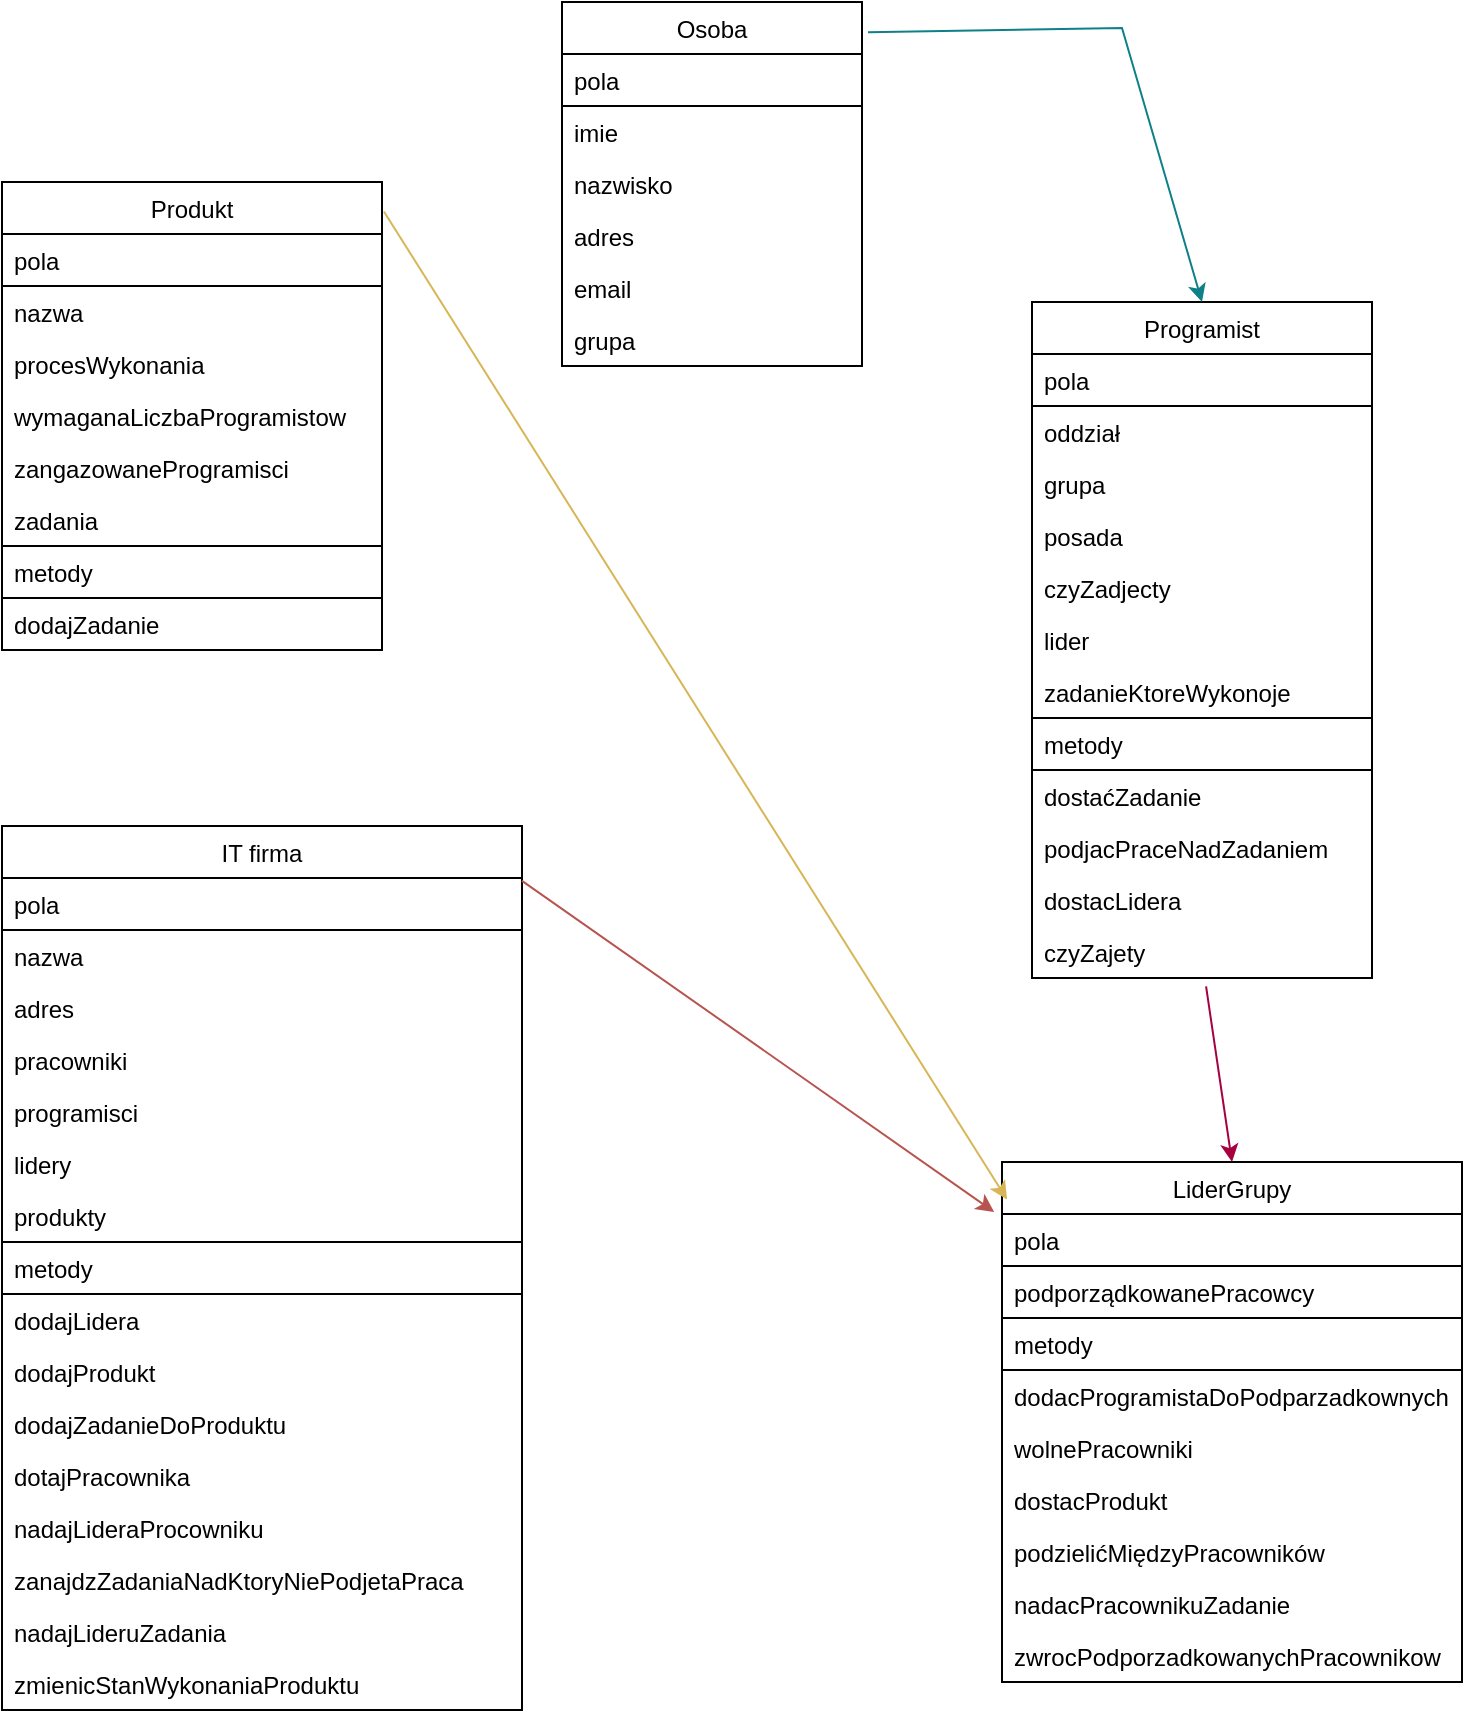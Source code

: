 <mxfile version="15.9.6" type="device"><diagram id="ia9fMgRMb-1KTy4Dz1aw" name="Page-1"><mxGraphModel dx="1038" dy="579" grid="1" gridSize="10" guides="1" tooltips="1" connect="1" arrows="1" fold="1" page="1" pageScale="1" pageWidth="827" pageHeight="1169" math="0" shadow="0"><root><mxCell id="0"/><mxCell id="1" parent="0"/><mxCell id="s-jrrHDAZd71pfeizfUv-1" value="IT firma" style="swimlane;fontStyle=0;childLayout=stackLayout;horizontal=1;startSize=26;fillColor=none;horizontalStack=0;resizeParent=1;resizeParentMax=0;resizeLast=0;collapsible=1;marginBottom=0;" parent="1" vertex="1"><mxGeometry x="80" y="442" width="260" height="442" as="geometry"/></mxCell><mxCell id="s-jrrHDAZd71pfeizfUv-2" value="pola" style="text;strokeColor=default;fillColor=none;align=left;verticalAlign=top;spacingLeft=4;spacingRight=4;overflow=hidden;rotatable=0;points=[[0,0.5],[1,0.5]];portConstraint=eastwest;imageAspect=1;backgroundOutline=0;shadow=0;sketch=0;glass=0;rounded=0;" parent="s-jrrHDAZd71pfeizfUv-1" vertex="1"><mxGeometry y="26" width="260" height="26" as="geometry"/></mxCell><mxCell id="s-jrrHDAZd71pfeizfUv-3" value="nazwa" style="text;strokeColor=none;fillColor=none;align=left;verticalAlign=top;spacingLeft=4;spacingRight=4;overflow=hidden;rotatable=0;points=[[0,0.5],[1,0.5]];portConstraint=eastwest;" parent="s-jrrHDAZd71pfeizfUv-1" vertex="1"><mxGeometry y="52" width="260" height="26" as="geometry"/></mxCell><mxCell id="s-jrrHDAZd71pfeizfUv-4" value="adres" style="text;strokeColor=none;fillColor=none;align=left;verticalAlign=top;spacingLeft=4;spacingRight=4;overflow=hidden;rotatable=0;points=[[0,0.5],[1,0.5]];portConstraint=eastwest;" parent="s-jrrHDAZd71pfeizfUv-1" vertex="1"><mxGeometry y="78" width="260" height="26" as="geometry"/></mxCell><mxCell id="s-jrrHDAZd71pfeizfUv-5" value="pracowniki" style="text;strokeColor=none;fillColor=none;align=left;verticalAlign=top;spacingLeft=4;spacingRight=4;overflow=hidden;rotatable=0;points=[[0,0.5],[1,0.5]];portConstraint=eastwest;" parent="s-jrrHDAZd71pfeizfUv-1" vertex="1"><mxGeometry y="104" width="260" height="26" as="geometry"/></mxCell><mxCell id="DWt7_q9s4nqNjWvf0sMq-3" value="programisci" style="text;strokeColor=none;fillColor=none;align=left;verticalAlign=top;spacingLeft=4;spacingRight=4;overflow=hidden;rotatable=0;points=[[0,0.5],[1,0.5]];portConstraint=eastwest;" parent="s-jrrHDAZd71pfeizfUv-1" vertex="1"><mxGeometry y="130" width="260" height="26" as="geometry"/></mxCell><mxCell id="DWt7_q9s4nqNjWvf0sMq-4" value="lidery" style="text;strokeColor=none;fillColor=none;align=left;verticalAlign=top;spacingLeft=4;spacingRight=4;overflow=hidden;rotatable=0;points=[[0,0.5],[1,0.5]];portConstraint=eastwest;" parent="s-jrrHDAZd71pfeizfUv-1" vertex="1"><mxGeometry y="156" width="260" height="26" as="geometry"/></mxCell><mxCell id="s-jrrHDAZd71pfeizfUv-6" value="produkty" style="text;strokeColor=none;fillColor=none;align=left;verticalAlign=top;spacingLeft=4;spacingRight=4;overflow=hidden;rotatable=0;points=[[0,0.5],[1,0.5]];portConstraint=eastwest;" parent="s-jrrHDAZd71pfeizfUv-1" vertex="1"><mxGeometry y="182" width="260" height="26" as="geometry"/></mxCell><mxCell id="s-jrrHDAZd71pfeizfUv-8" value="metody" style="text;strokeColor=default;fillColor=none;align=left;verticalAlign=top;spacingLeft=4;spacingRight=4;overflow=hidden;rotatable=0;points=[[0,0.5],[1,0.5]];portConstraint=eastwest;imageAspect=1;backgroundOutline=0;shadow=0;sketch=0;glass=0;rounded=0;" parent="s-jrrHDAZd71pfeizfUv-1" vertex="1"><mxGeometry y="208" width="260" height="26" as="geometry"/></mxCell><mxCell id="s-jrrHDAZd71pfeizfUv-13" value="dodajLidera" style="text;strokeColor=none;fillColor=none;align=left;verticalAlign=top;spacingLeft=4;spacingRight=4;overflow=hidden;rotatable=0;points=[[0,0.5],[1,0.5]];portConstraint=eastwest;" parent="s-jrrHDAZd71pfeizfUv-1" vertex="1"><mxGeometry y="234" width="260" height="26" as="geometry"/></mxCell><mxCell id="s-jrrHDAZd71pfeizfUv-9" value="dodajProdukt" style="text;strokeColor=none;fillColor=none;align=left;verticalAlign=top;spacingLeft=4;spacingRight=4;overflow=hidden;rotatable=0;points=[[0,0.5],[1,0.5]];portConstraint=eastwest;" parent="s-jrrHDAZd71pfeizfUv-1" vertex="1"><mxGeometry y="260" width="260" height="26" as="geometry"/></mxCell><mxCell id="QgT_KEDqfN9aPCf3EfEn-1" value="dodajZadanieDoProduktu" style="text;strokeColor=none;fillColor=none;align=left;verticalAlign=top;spacingLeft=4;spacingRight=4;overflow=hidden;rotatable=0;points=[[0,0.5],[1,0.5]];portConstraint=eastwest;" parent="s-jrrHDAZd71pfeizfUv-1" vertex="1"><mxGeometry y="286" width="260" height="26" as="geometry"/></mxCell><mxCell id="s-jrrHDAZd71pfeizfUv-10" value="dotajPracownika" style="text;strokeColor=none;fillColor=none;align=left;verticalAlign=top;spacingLeft=4;spacingRight=4;overflow=hidden;rotatable=0;points=[[0,0.5],[1,0.5]];portConstraint=eastwest;" parent="s-jrrHDAZd71pfeizfUv-1" vertex="1"><mxGeometry y="312" width="260" height="26" as="geometry"/></mxCell><mxCell id="s-jrrHDAZd71pfeizfUv-12" value="nadajLideraProcowniku" style="text;strokeColor=none;fillColor=none;align=left;verticalAlign=top;spacingLeft=4;spacingRight=4;overflow=hidden;rotatable=0;points=[[0,0.5],[1,0.5]];portConstraint=eastwest;" parent="s-jrrHDAZd71pfeizfUv-1" vertex="1"><mxGeometry y="338" width="260" height="26" as="geometry"/></mxCell><mxCell id="QgT_KEDqfN9aPCf3EfEn-2" value="zanajdzZadaniaNadKtoryNiePodjetaPraca" style="text;strokeColor=none;fillColor=none;align=left;verticalAlign=top;spacingLeft=4;spacingRight=4;overflow=hidden;rotatable=0;points=[[0,0.5],[1,0.5]];portConstraint=eastwest;" parent="s-jrrHDAZd71pfeizfUv-1" vertex="1"><mxGeometry y="364" width="260" height="26" as="geometry"/></mxCell><mxCell id="QgT_KEDqfN9aPCf3EfEn-3" value="nadajLideruZadania" style="text;strokeColor=none;fillColor=none;align=left;verticalAlign=top;spacingLeft=4;spacingRight=4;overflow=hidden;rotatable=0;points=[[0,0.5],[1,0.5]];portConstraint=eastwest;" parent="s-jrrHDAZd71pfeizfUv-1" vertex="1"><mxGeometry y="390" width="260" height="26" as="geometry"/></mxCell><mxCell id="Ovui4tyY1fsbykKGwqXI-1" value="zmienicStanWykonaniaProduktu" style="text;strokeColor=none;fillColor=none;align=left;verticalAlign=top;spacingLeft=4;spacingRight=4;overflow=hidden;rotatable=0;points=[[0,0.5],[1,0.5]];portConstraint=eastwest;" parent="s-jrrHDAZd71pfeizfUv-1" vertex="1"><mxGeometry y="416" width="260" height="26" as="geometry"/></mxCell><mxCell id="s-jrrHDAZd71pfeizfUv-14" value="Osoba" style="swimlane;fontStyle=0;childLayout=stackLayout;horizontal=1;startSize=26;fillColor=none;horizontalStack=0;resizeParent=1;resizeParentMax=0;resizeLast=0;collapsible=1;marginBottom=0;" parent="1" vertex="1"><mxGeometry x="360" y="30" width="150" height="182" as="geometry"/></mxCell><mxCell id="s-jrrHDAZd71pfeizfUv-15" value="pola" style="text;strokeColor=default;fillColor=none;align=left;verticalAlign=top;spacingLeft=4;spacingRight=4;overflow=hidden;rotatable=0;points=[[0,0.5],[1,0.5]];portConstraint=eastwest;imageAspect=1;backgroundOutline=0;shadow=0;sketch=0;glass=0;rounded=0;" parent="s-jrrHDAZd71pfeizfUv-14" vertex="1"><mxGeometry y="26" width="150" height="26" as="geometry"/></mxCell><mxCell id="s-jrrHDAZd71pfeizfUv-16" value="imie" style="text;strokeColor=none;fillColor=none;align=left;verticalAlign=top;spacingLeft=4;spacingRight=4;overflow=hidden;rotatable=0;points=[[0,0.5],[1,0.5]];portConstraint=eastwest;" parent="s-jrrHDAZd71pfeizfUv-14" vertex="1"><mxGeometry y="52" width="150" height="26" as="geometry"/></mxCell><mxCell id="s-jrrHDAZd71pfeizfUv-17" value="nazwisko" style="text;strokeColor=none;fillColor=none;align=left;verticalAlign=top;spacingLeft=4;spacingRight=4;overflow=hidden;rotatable=0;points=[[0,0.5],[1,0.5]];portConstraint=eastwest;" parent="s-jrrHDAZd71pfeizfUv-14" vertex="1"><mxGeometry y="78" width="150" height="26" as="geometry"/></mxCell><mxCell id="s-jrrHDAZd71pfeizfUv-18" value="adres" style="text;strokeColor=none;fillColor=none;align=left;verticalAlign=top;spacingLeft=4;spacingRight=4;overflow=hidden;rotatable=0;points=[[0,0.5],[1,0.5]];portConstraint=eastwest;" parent="s-jrrHDAZd71pfeizfUv-14" vertex="1"><mxGeometry y="104" width="150" height="26" as="geometry"/></mxCell><mxCell id="s-jrrHDAZd71pfeizfUv-19" value="email" style="text;strokeColor=none;fillColor=none;align=left;verticalAlign=top;spacingLeft=4;spacingRight=4;overflow=hidden;rotatable=0;points=[[0,0.5],[1,0.5]];portConstraint=eastwest;" parent="s-jrrHDAZd71pfeizfUv-14" vertex="1"><mxGeometry y="130" width="150" height="26" as="geometry"/></mxCell><mxCell id="neM_d_JoONiBZWb5K8wp-1" value="grupa" style="text;strokeColor=none;fillColor=none;align=left;verticalAlign=top;spacingLeft=4;spacingRight=4;overflow=hidden;rotatable=0;points=[[0,0.5],[1,0.5]];portConstraint=eastwest;" vertex="1" parent="s-jrrHDAZd71pfeizfUv-14"><mxGeometry y="156" width="150" height="26" as="geometry"/></mxCell><mxCell id="s-jrrHDAZd71pfeizfUv-31" value="Programist" style="swimlane;fontStyle=0;childLayout=stackLayout;horizontal=1;startSize=26;fillColor=none;horizontalStack=0;resizeParent=1;resizeParentMax=0;resizeLast=0;collapsible=1;marginBottom=0;" parent="1" vertex="1"><mxGeometry x="595" y="180" width="170" height="338" as="geometry"/></mxCell><mxCell id="s-jrrHDAZd71pfeizfUv-32" value="pola" style="text;strokeColor=default;fillColor=none;align=left;verticalAlign=top;spacingLeft=4;spacingRight=4;overflow=hidden;rotatable=0;points=[[0,0.5],[1,0.5]];portConstraint=eastwest;imageAspect=1;backgroundOutline=0;shadow=0;sketch=0;glass=0;rounded=0;" parent="s-jrrHDAZd71pfeizfUv-31" vertex="1"><mxGeometry y="26" width="170" height="26" as="geometry"/></mxCell><mxCell id="s-jrrHDAZd71pfeizfUv-33" value="oddział" style="text;strokeColor=none;fillColor=none;align=left;verticalAlign=top;spacingLeft=4;spacingRight=4;overflow=hidden;rotatable=0;points=[[0,0.5],[1,0.5]];portConstraint=eastwest;" parent="s-jrrHDAZd71pfeizfUv-31" vertex="1"><mxGeometry y="52" width="170" height="26" as="geometry"/></mxCell><mxCell id="s-jrrHDAZd71pfeizfUv-34" value="grupa" style="text;strokeColor=none;fillColor=none;align=left;verticalAlign=top;spacingLeft=4;spacingRight=4;overflow=hidden;rotatable=0;points=[[0,0.5],[1,0.5]];portConstraint=eastwest;" parent="s-jrrHDAZd71pfeizfUv-31" vertex="1"><mxGeometry y="78" width="170" height="26" as="geometry"/></mxCell><mxCell id="s-jrrHDAZd71pfeizfUv-35" value="posada" style="text;strokeColor=none;fillColor=none;align=left;verticalAlign=top;spacingLeft=4;spacingRight=4;overflow=hidden;rotatable=0;points=[[0,0.5],[1,0.5]];portConstraint=eastwest;" parent="s-jrrHDAZd71pfeizfUv-31" vertex="1"><mxGeometry y="104" width="170" height="26" as="geometry"/></mxCell><mxCell id="s-jrrHDAZd71pfeizfUv-73" value="czyZadjecty" style="text;strokeColor=none;fillColor=none;align=left;verticalAlign=top;spacingLeft=4;spacingRight=4;overflow=hidden;rotatable=0;points=[[0,0.5],[1,0.5]];portConstraint=eastwest;" parent="s-jrrHDAZd71pfeizfUv-31" vertex="1"><mxGeometry y="130" width="170" height="26" as="geometry"/></mxCell><mxCell id="DWt7_q9s4nqNjWvf0sMq-1" value="lider" style="text;strokeColor=none;fillColor=none;align=left;verticalAlign=top;spacingLeft=4;spacingRight=4;overflow=hidden;rotatable=0;points=[[0,0.5],[1,0.5]];portConstraint=eastwest;" parent="s-jrrHDAZd71pfeizfUv-31" vertex="1"><mxGeometry y="156" width="170" height="26" as="geometry"/></mxCell><mxCell id="neM_d_JoONiBZWb5K8wp-2" value="zadanieKtoreWykonoje" style="text;strokeColor=none;fillColor=none;align=left;verticalAlign=top;spacingLeft=4;spacingRight=4;overflow=hidden;rotatable=0;points=[[0,0.5],[1,0.5]];portConstraint=eastwest;" vertex="1" parent="s-jrrHDAZd71pfeizfUv-31"><mxGeometry y="182" width="170" height="26" as="geometry"/></mxCell><mxCell id="s-jrrHDAZd71pfeizfUv-36" value="metody" style="text;strokeColor=default;fillColor=none;align=left;verticalAlign=top;spacingLeft=4;spacingRight=4;overflow=hidden;rotatable=0;points=[[0,0.5],[1,0.5]];portConstraint=eastwest;imageAspect=1;backgroundOutline=0;shadow=0;sketch=0;glass=0;rounded=0;" parent="s-jrrHDAZd71pfeizfUv-31" vertex="1"><mxGeometry y="208" width="170" height="26" as="geometry"/></mxCell><mxCell id="s-jrrHDAZd71pfeizfUv-37" value="dostaćZadanie" style="text;strokeColor=none;fillColor=none;align=left;verticalAlign=top;spacingLeft=4;spacingRight=4;overflow=hidden;rotatable=0;points=[[0,0.5],[1,0.5]];portConstraint=eastwest;" parent="s-jrrHDAZd71pfeizfUv-31" vertex="1"><mxGeometry y="234" width="170" height="26" as="geometry"/></mxCell><mxCell id="s-jrrHDAZd71pfeizfUv-38" value="podjacPraceNadZadaniem" style="text;strokeColor=none;fillColor=none;align=left;verticalAlign=top;spacingLeft=4;spacingRight=4;overflow=hidden;rotatable=0;points=[[0,0.5],[1,0.5]];portConstraint=eastwest;" parent="s-jrrHDAZd71pfeizfUv-31" vertex="1"><mxGeometry y="260" width="170" height="26" as="geometry"/></mxCell><mxCell id="DWt7_q9s4nqNjWvf0sMq-2" value="dostacLidera" style="text;strokeColor=none;fillColor=none;align=left;verticalAlign=top;spacingLeft=4;spacingRight=4;overflow=hidden;rotatable=0;points=[[0,0.5],[1,0.5]];portConstraint=eastwest;" parent="s-jrrHDAZd71pfeizfUv-31" vertex="1"><mxGeometry y="286" width="170" height="26" as="geometry"/></mxCell><mxCell id="neM_d_JoONiBZWb5K8wp-3" value="czyZajety" style="text;strokeColor=none;fillColor=none;align=left;verticalAlign=top;spacingLeft=4;spacingRight=4;overflow=hidden;rotatable=0;points=[[0,0.5],[1,0.5]];portConstraint=eastwest;" vertex="1" parent="s-jrrHDAZd71pfeizfUv-31"><mxGeometry y="312" width="170" height="26" as="geometry"/></mxCell><mxCell id="s-jrrHDAZd71pfeizfUv-39" value="" style="endArrow=classic;html=1;rounded=0;exitX=1.02;exitY=0.083;exitDx=0;exitDy=0;exitPerimeter=0;entryX=0.5;entryY=0;entryDx=0;entryDy=0;fillColor=#b0e3e6;strokeColor=#0e8088;" parent="1" source="s-jrrHDAZd71pfeizfUv-14" target="s-jrrHDAZd71pfeizfUv-31" edge="1"><mxGeometry width="50" height="50" relative="1" as="geometry"><mxPoint x="390" y="430" as="sourcePoint"/><mxPoint x="322" y="240" as="targetPoint"/><Array as="points"><mxPoint x="640" y="43"/></Array></mxGeometry></mxCell><mxCell id="s-jrrHDAZd71pfeizfUv-45" value="LiderGrupy" style="swimlane;fontStyle=0;childLayout=stackLayout;horizontal=1;startSize=26;fillColor=none;horizontalStack=0;resizeParent=1;resizeParentMax=0;resizeLast=0;collapsible=1;marginBottom=0;" parent="1" vertex="1"><mxGeometry x="580" y="610" width="230" height="260" as="geometry"/></mxCell><mxCell id="s-jrrHDAZd71pfeizfUv-46" value="pola" style="text;strokeColor=default;fillColor=none;align=left;verticalAlign=top;spacingLeft=4;spacingRight=4;overflow=hidden;rotatable=0;points=[[0,0.5],[1,0.5]];portConstraint=eastwest;imageAspect=1;backgroundOutline=0;shadow=0;sketch=0;glass=0;rounded=0;" parent="s-jrrHDAZd71pfeizfUv-45" vertex="1"><mxGeometry y="26" width="230" height="26" as="geometry"/></mxCell><mxCell id="s-jrrHDAZd71pfeizfUv-47" value="podporządkowanePracowcy" style="text;strokeColor=none;fillColor=none;align=left;verticalAlign=top;spacingLeft=4;spacingRight=4;overflow=hidden;rotatable=0;points=[[0,0.5],[1,0.5]];portConstraint=eastwest;" parent="s-jrrHDAZd71pfeizfUv-45" vertex="1"><mxGeometry y="52" width="230" height="26" as="geometry"/></mxCell><mxCell id="s-jrrHDAZd71pfeizfUv-48" value="metody" style="text;strokeColor=default;fillColor=none;align=left;verticalAlign=top;spacingLeft=4;spacingRight=4;overflow=hidden;rotatable=0;points=[[0,0.5],[1,0.5]];portConstraint=eastwest;imageAspect=1;backgroundOutline=0;shadow=0;sketch=0;glass=0;rounded=0;" parent="s-jrrHDAZd71pfeizfUv-45" vertex="1"><mxGeometry y="78" width="230" height="26" as="geometry"/></mxCell><mxCell id="QgT_KEDqfN9aPCf3EfEn-4" value="dodacProgramistaDoPodparzadkownych" style="text;strokeColor=none;fillColor=none;align=left;verticalAlign=top;spacingLeft=4;spacingRight=4;overflow=hidden;rotatable=0;points=[[0,0.5],[1,0.5]];portConstraint=eastwest;" parent="s-jrrHDAZd71pfeizfUv-45" vertex="1"><mxGeometry y="104" width="230" height="26" as="geometry"/></mxCell><mxCell id="QgT_KEDqfN9aPCf3EfEn-5" value="wolnePracowniki" style="text;strokeColor=none;fillColor=none;align=left;verticalAlign=top;spacingLeft=4;spacingRight=4;overflow=hidden;rotatable=0;points=[[0,0.5],[1,0.5]];portConstraint=eastwest;" parent="s-jrrHDAZd71pfeizfUv-45" vertex="1"><mxGeometry y="130" width="230" height="26" as="geometry"/></mxCell><mxCell id="QgT_KEDqfN9aPCf3EfEn-6" value="dostacProdukt" style="text;strokeColor=none;fillColor=none;align=left;verticalAlign=top;spacingLeft=4;spacingRight=4;overflow=hidden;rotatable=0;points=[[0,0.5],[1,0.5]];portConstraint=eastwest;" parent="s-jrrHDAZd71pfeizfUv-45" vertex="1"><mxGeometry y="156" width="230" height="26" as="geometry"/></mxCell><mxCell id="s-jrrHDAZd71pfeizfUv-50" value="podzielićMiędzyPracowników" style="text;strokeColor=none;fillColor=none;align=left;verticalAlign=top;spacingLeft=4;spacingRight=4;overflow=hidden;rotatable=0;points=[[0,0.5],[1,0.5]];portConstraint=eastwest;" parent="s-jrrHDAZd71pfeizfUv-45" vertex="1"><mxGeometry y="182" width="230" height="26" as="geometry"/></mxCell><mxCell id="s-jrrHDAZd71pfeizfUv-49" value="nadacPracownikuZadanie" style="text;strokeColor=none;fillColor=none;align=left;verticalAlign=top;spacingLeft=4;spacingRight=4;overflow=hidden;rotatable=0;points=[[0,0.5],[1,0.5]];portConstraint=eastwest;" parent="s-jrrHDAZd71pfeizfUv-45" vertex="1"><mxGeometry y="208" width="230" height="26" as="geometry"/></mxCell><mxCell id="QgT_KEDqfN9aPCf3EfEn-7" value="zwrocPodporzadkowanychPracownikow" style="text;strokeColor=none;fillColor=none;align=left;verticalAlign=top;spacingLeft=4;spacingRight=4;overflow=hidden;rotatable=0;points=[[0,0.5],[1,0.5]];portConstraint=eastwest;" parent="s-jrrHDAZd71pfeizfUv-45" vertex="1"><mxGeometry y="234" width="230" height="26" as="geometry"/></mxCell><mxCell id="s-jrrHDAZd71pfeizfUv-52" value="" style="endArrow=classic;html=1;rounded=0;entryX=0.5;entryY=0;entryDx=0;entryDy=0;fillColor=#d80073;strokeColor=#A50040;exitX=0.512;exitY=1.162;exitDx=0;exitDy=0;exitPerimeter=0;" parent="1" target="s-jrrHDAZd71pfeizfUv-45" edge="1" source="neM_d_JoONiBZWb5K8wp-3"><mxGeometry width="50" height="50" relative="1" as="geometry"><mxPoint x="680" y="540" as="sourcePoint"/><mxPoint x="440" y="380" as="targetPoint"/></mxGeometry></mxCell><mxCell id="s-jrrHDAZd71pfeizfUv-67" value="Produkt" style="swimlane;fontStyle=0;childLayout=stackLayout;horizontal=1;startSize=26;fillColor=none;horizontalStack=0;resizeParent=1;resizeParentMax=0;resizeLast=0;collapsible=1;marginBottom=0;" parent="1" vertex="1"><mxGeometry x="80" y="120" width="190" height="234" as="geometry"/></mxCell><mxCell id="s-jrrHDAZd71pfeizfUv-68" value="pola" style="text;strokeColor=default;fillColor=none;align=left;verticalAlign=top;spacingLeft=4;spacingRight=4;overflow=hidden;rotatable=0;points=[[0,0.5],[1,0.5]];portConstraint=eastwest;" parent="s-jrrHDAZd71pfeizfUv-67" vertex="1"><mxGeometry y="26" width="190" height="26" as="geometry"/></mxCell><mxCell id="s-jrrHDAZd71pfeizfUv-70" value="nazwa" style="text;strokeColor=none;fillColor=none;align=left;verticalAlign=top;spacingLeft=4;spacingRight=4;overflow=hidden;rotatable=0;points=[[0,0.5],[1,0.5]];portConstraint=eastwest;" parent="s-jrrHDAZd71pfeizfUv-67" vertex="1"><mxGeometry y="52" width="190" height="26" as="geometry"/></mxCell><mxCell id="3TbHTTpsoykyIhNcWi9X-4" value="procesWykonania" style="text;strokeColor=none;fillColor=none;align=left;verticalAlign=top;spacingLeft=4;spacingRight=4;overflow=hidden;rotatable=0;points=[[0,0.5],[1,0.5]];portConstraint=eastwest;" parent="s-jrrHDAZd71pfeizfUv-67" vertex="1"><mxGeometry y="78" width="190" height="26" as="geometry"/></mxCell><mxCell id="s-jrrHDAZd71pfeizfUv-74" value="wymaganaLiczbaProgramistow" style="text;strokeColor=none;fillColor=none;align=left;verticalAlign=top;spacingLeft=4;spacingRight=4;overflow=hidden;rotatable=0;points=[[0,0.5],[1,0.5]];portConstraint=eastwest;" parent="s-jrrHDAZd71pfeizfUv-67" vertex="1"><mxGeometry y="104" width="190" height="26" as="geometry"/></mxCell><mxCell id="s-jrrHDAZd71pfeizfUv-69" value="zangazowaneProgramisci" style="text;strokeColor=none;fillColor=none;align=left;verticalAlign=top;spacingLeft=4;spacingRight=4;overflow=hidden;rotatable=0;points=[[0,0.5],[1,0.5]];portConstraint=eastwest;" parent="s-jrrHDAZd71pfeizfUv-67" vertex="1"><mxGeometry y="130" width="190" height="26" as="geometry"/></mxCell><mxCell id="3TbHTTpsoykyIhNcWi9X-1" value="zadania" style="text;strokeColor=none;fillColor=none;align=left;verticalAlign=top;spacingLeft=4;spacingRight=4;overflow=hidden;rotatable=0;points=[[0,0.5],[1,0.5]];portConstraint=eastwest;" parent="s-jrrHDAZd71pfeizfUv-67" vertex="1"><mxGeometry y="156" width="190" height="26" as="geometry"/></mxCell><mxCell id="3TbHTTpsoykyIhNcWi9X-2" value="metody" style="text;strokeColor=default;fillColor=none;align=left;verticalAlign=top;spacingLeft=4;spacingRight=4;overflow=hidden;rotatable=0;points=[[0,0.5],[1,0.5]];portConstraint=eastwest;" parent="s-jrrHDAZd71pfeizfUv-67" vertex="1"><mxGeometry y="182" width="190" height="26" as="geometry"/></mxCell><mxCell id="3TbHTTpsoykyIhNcWi9X-3" value="dodajZadanie" style="text;strokeColor=none;fillColor=none;align=left;verticalAlign=top;spacingLeft=4;spacingRight=4;overflow=hidden;rotatable=0;points=[[0,0.5],[1,0.5]];portConstraint=eastwest;" parent="s-jrrHDAZd71pfeizfUv-67" vertex="1"><mxGeometry y="208" width="190" height="26" as="geometry"/></mxCell><mxCell id="s-jrrHDAZd71pfeizfUv-75" value="" style="endArrow=classic;html=1;rounded=0;exitX=1.005;exitY=0.063;exitDx=0;exitDy=0;exitPerimeter=0;entryX=0.011;entryY=0.072;entryDx=0;entryDy=0;entryPerimeter=0;fillColor=#fff2cc;strokeColor=#d6b656;" parent="1" source="s-jrrHDAZd71pfeizfUv-67" target="s-jrrHDAZd71pfeizfUv-45" edge="1"><mxGeometry width="50" height="50" relative="1" as="geometry"><mxPoint x="390" y="390" as="sourcePoint"/><mxPoint x="440" y="340" as="targetPoint"/></mxGeometry></mxCell><mxCell id="s-jrrHDAZd71pfeizfUv-76" value="" style="endArrow=classic;html=1;rounded=0;exitX=1;exitY=0.062;exitDx=0;exitDy=0;exitPerimeter=0;entryX=-0.017;entryY=0.096;entryDx=0;entryDy=0;entryPerimeter=0;fillColor=#f8cecc;strokeColor=#b85450;" parent="1" source="s-jrrHDAZd71pfeizfUv-1" target="s-jrrHDAZd71pfeizfUv-45" edge="1"><mxGeometry width="50" height="50" relative="1" as="geometry"><mxPoint x="390" y="390" as="sourcePoint"/><mxPoint x="440" y="340" as="targetPoint"/></mxGeometry></mxCell></root></mxGraphModel></diagram></mxfile>
